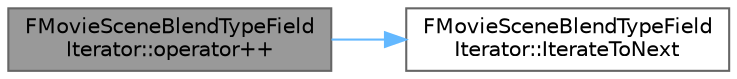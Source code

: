 digraph "FMovieSceneBlendTypeFieldIterator::operator++"
{
 // INTERACTIVE_SVG=YES
 // LATEX_PDF_SIZE
  bgcolor="transparent";
  edge [fontname=Helvetica,fontsize=10,labelfontname=Helvetica,labelfontsize=10];
  node [fontname=Helvetica,fontsize=10,shape=box,height=0.2,width=0.4];
  rankdir="LR";
  Node1 [id="Node000001",label="FMovieSceneBlendTypeField\lIterator::operator++",height=0.2,width=0.4,color="gray40", fillcolor="grey60", style="filled", fontcolor="black",tooltip=" "];
  Node1 -> Node2 [id="edge1_Node000001_Node000002",color="steelblue1",style="solid",tooltip=" "];
  Node2 [id="Node000002",label="FMovieSceneBlendTypeField\lIterator::IterateToNext",height=0.2,width=0.4,color="grey40", fillcolor="white", style="filled",URL="$de/d67/structFMovieSceneBlendTypeFieldIterator.html#a43db514e66887d8ce499994162a298a1",tooltip=" "];
}
